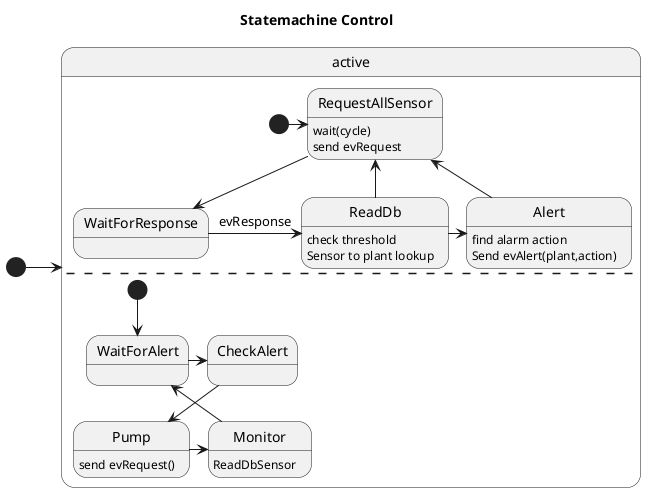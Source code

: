 @startuml
title Statemachine Control
[*] -> active
state active {
'CONTROL
[*] -> RequestAllSensor
RequestAllSensor : wait(cycle)
RequestAllSensor : send evRequest
RequestAllSensor --> WaitForResponse
WaitForResponse -> ReadDb : evResponse
ReadDb : check threshold
ReadDb : Sensor to plant lookup
ReadDb -> Alert
ReadDb --> RequestAllSensor
Alert : find alarm action
Alert : Send evAlert(plant,action)
Alert --> RequestAllSensor
--
' WATERING
[*] --> WaitForAlert
WaitForAlert -> CheckAlert
CheckAlert -> Pump
Pump: send evRequest()
Pump -> Monitor
Monitor : ReadDbSensor
Monitor --> WaitForAlert
}

@enduml

